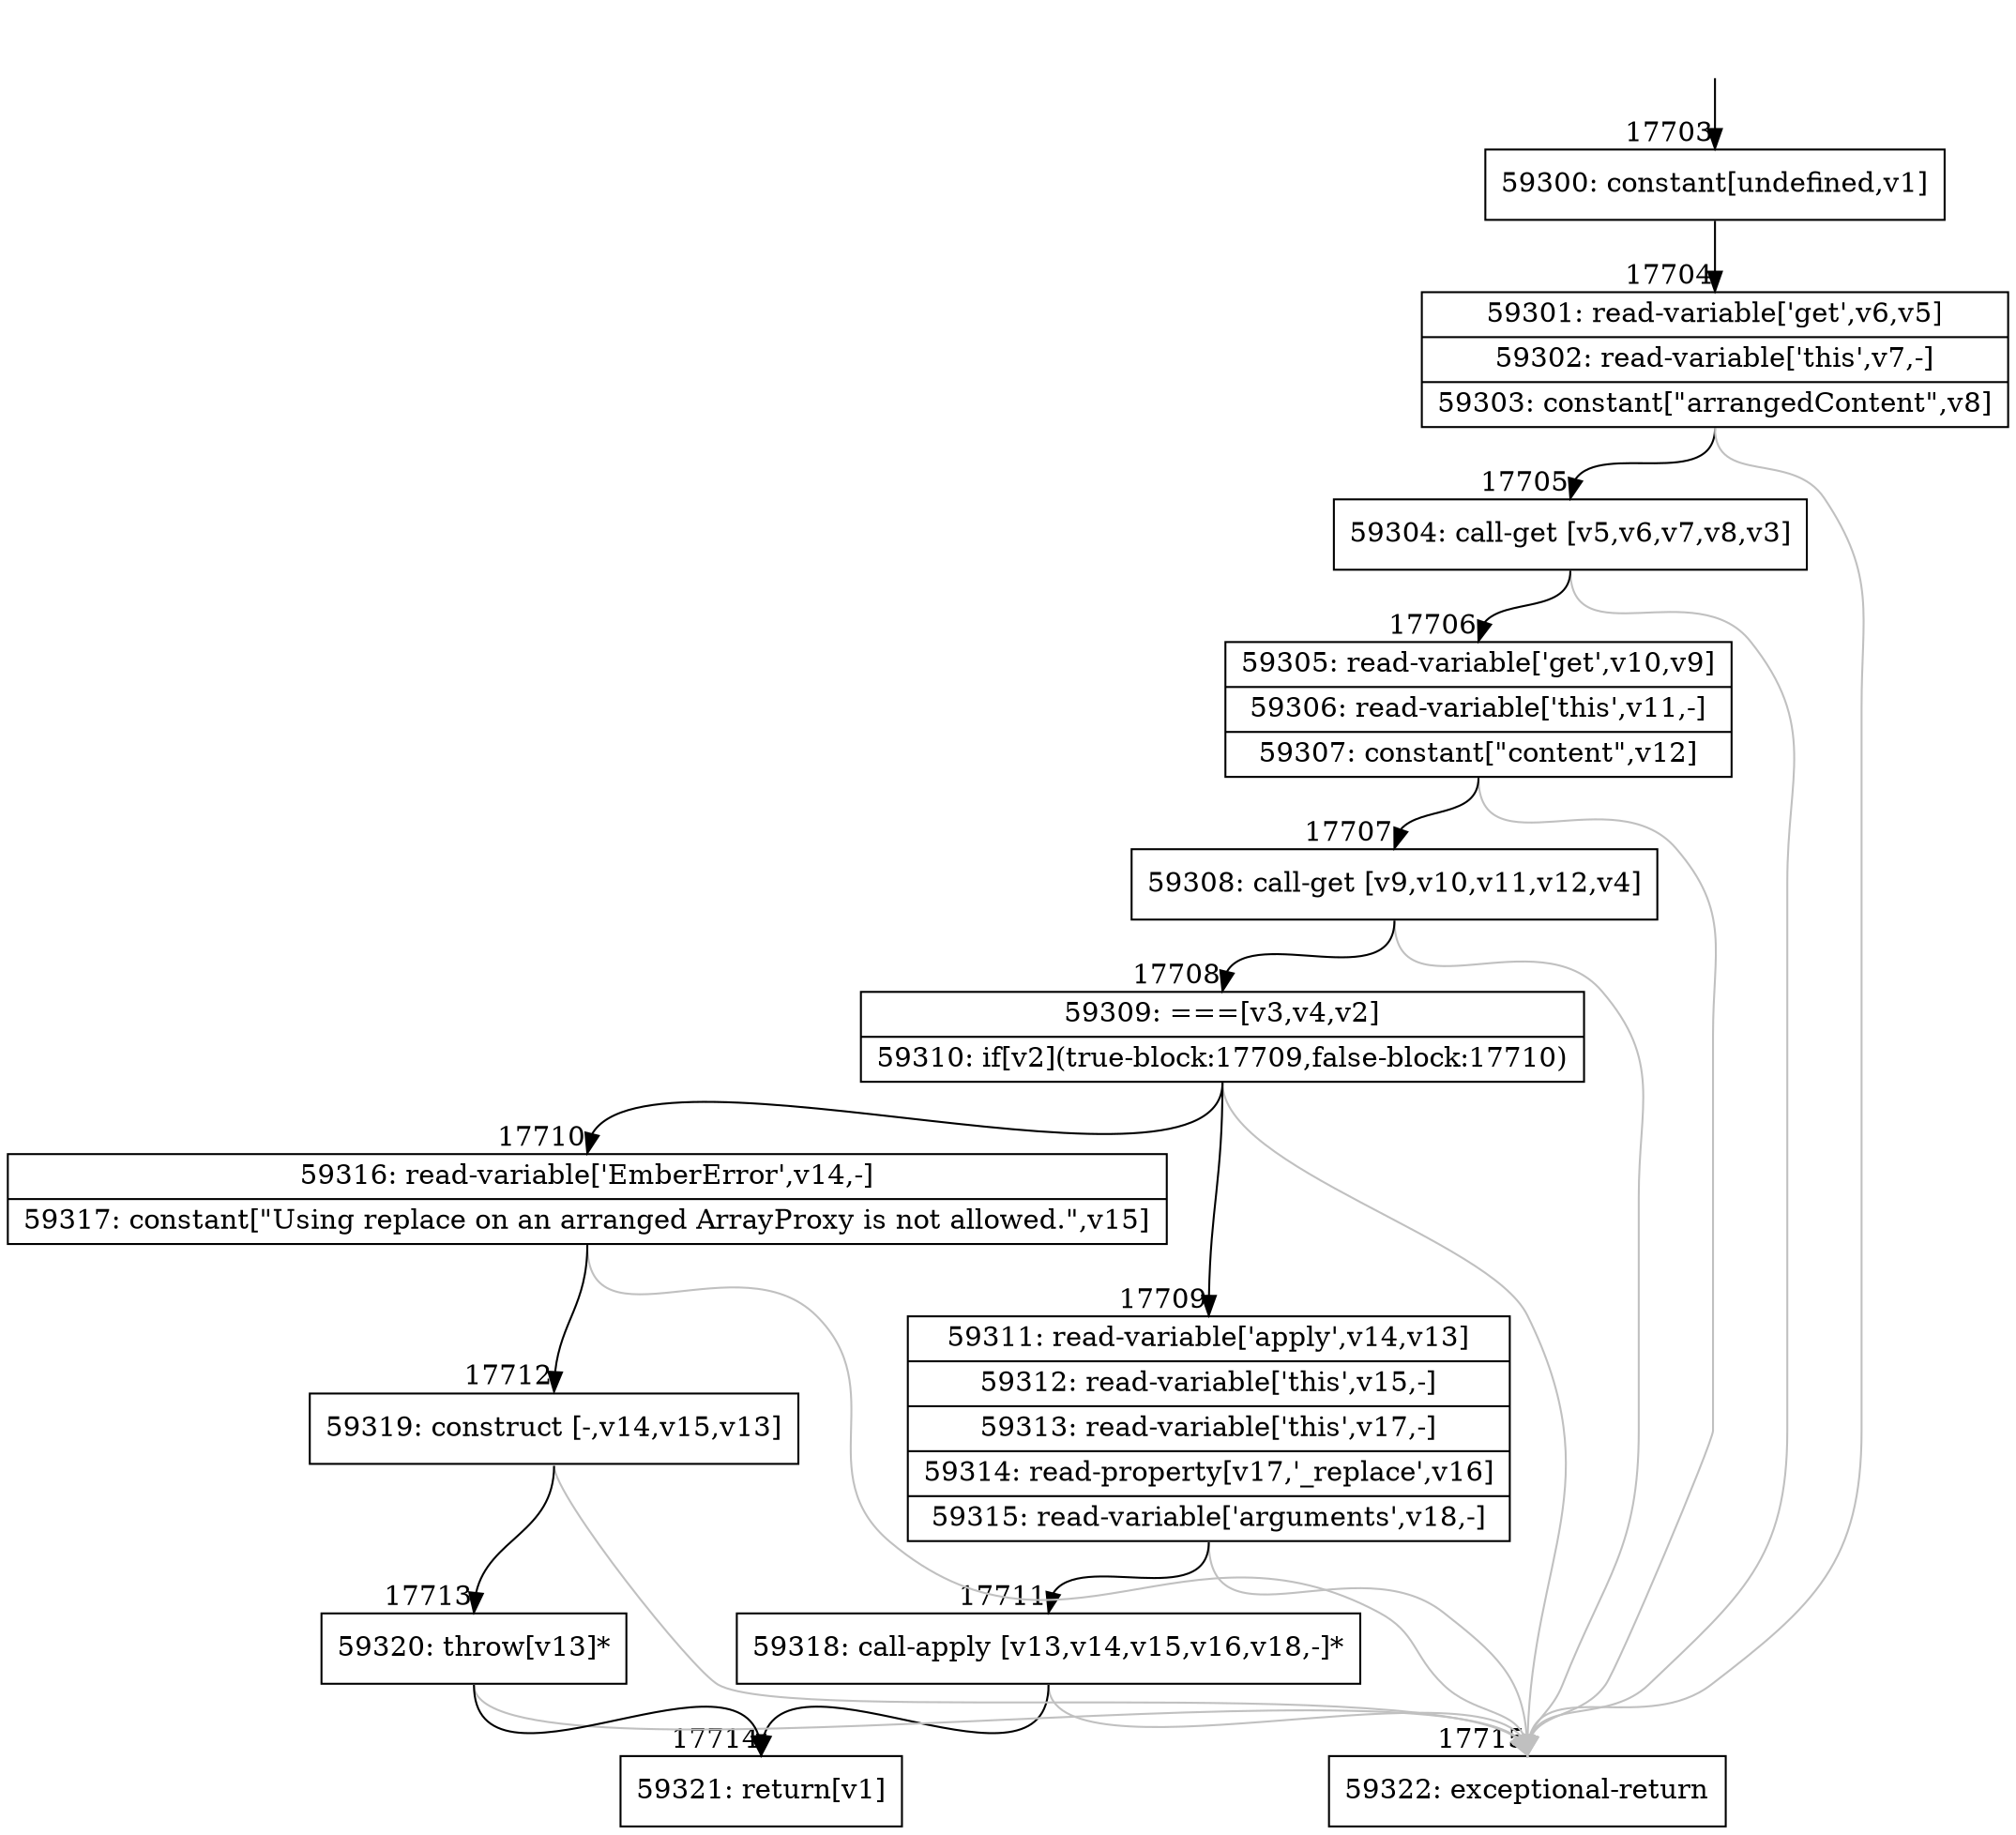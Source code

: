 digraph {
rankdir="TD"
BB_entry1527[shape=none,label=""];
BB_entry1527 -> BB17703 [tailport=s, headport=n, headlabel="    17703"]
BB17703 [shape=record label="{59300: constant[undefined,v1]}" ] 
BB17703 -> BB17704 [tailport=s, headport=n, headlabel="      17704"]
BB17704 [shape=record label="{59301: read-variable['get',v6,v5]|59302: read-variable['this',v7,-]|59303: constant[\"arrangedContent\",v8]}" ] 
BB17704 -> BB17705 [tailport=s, headport=n, headlabel="      17705"]
BB17704 -> BB17715 [tailport=s, headport=n, color=gray, headlabel="      17715"]
BB17705 [shape=record label="{59304: call-get [v5,v6,v7,v8,v3]}" ] 
BB17705 -> BB17706 [tailport=s, headport=n, headlabel="      17706"]
BB17705 -> BB17715 [tailport=s, headport=n, color=gray]
BB17706 [shape=record label="{59305: read-variable['get',v10,v9]|59306: read-variable['this',v11,-]|59307: constant[\"content\",v12]}" ] 
BB17706 -> BB17707 [tailport=s, headport=n, headlabel="      17707"]
BB17706 -> BB17715 [tailport=s, headport=n, color=gray]
BB17707 [shape=record label="{59308: call-get [v9,v10,v11,v12,v4]}" ] 
BB17707 -> BB17708 [tailport=s, headport=n, headlabel="      17708"]
BB17707 -> BB17715 [tailport=s, headport=n, color=gray]
BB17708 [shape=record label="{59309: ===[v3,v4,v2]|59310: if[v2](true-block:17709,false-block:17710)}" ] 
BB17708 -> BB17709 [tailport=s, headport=n, headlabel="      17709"]
BB17708 -> BB17710 [tailport=s, headport=n, headlabel="      17710"]
BB17708 -> BB17715 [tailport=s, headport=n, color=gray]
BB17709 [shape=record label="{59311: read-variable['apply',v14,v13]|59312: read-variable['this',v15,-]|59313: read-variable['this',v17,-]|59314: read-property[v17,'_replace',v16]|59315: read-variable['arguments',v18,-]}" ] 
BB17709 -> BB17711 [tailport=s, headport=n, headlabel="      17711"]
BB17709 -> BB17715 [tailport=s, headport=n, color=gray]
BB17710 [shape=record label="{59316: read-variable['EmberError',v14,-]|59317: constant[\"Using replace on an arranged ArrayProxy is not allowed.\",v15]}" ] 
BB17710 -> BB17712 [tailport=s, headport=n, headlabel="      17712"]
BB17710 -> BB17715 [tailport=s, headport=n, color=gray]
BB17711 [shape=record label="{59318: call-apply [v13,v14,v15,v16,v18,-]*}" ] 
BB17711 -> BB17714 [tailport=s, headport=n, headlabel="      17714"]
BB17711 -> BB17715 [tailport=s, headport=n, color=gray]
BB17712 [shape=record label="{59319: construct [-,v14,v15,v13]}" ] 
BB17712 -> BB17713 [tailport=s, headport=n, headlabel="      17713"]
BB17712 -> BB17715 [tailport=s, headport=n, color=gray]
BB17713 [shape=record label="{59320: throw[v13]*}" ] 
BB17713 -> BB17714 [tailport=s, headport=n]
BB17713 -> BB17715 [tailport=s, headport=n, color=gray]
BB17714 [shape=record label="{59321: return[v1]}" ] 
BB17715 [shape=record label="{59322: exceptional-return}" ] 
//#$~ 33418
}
